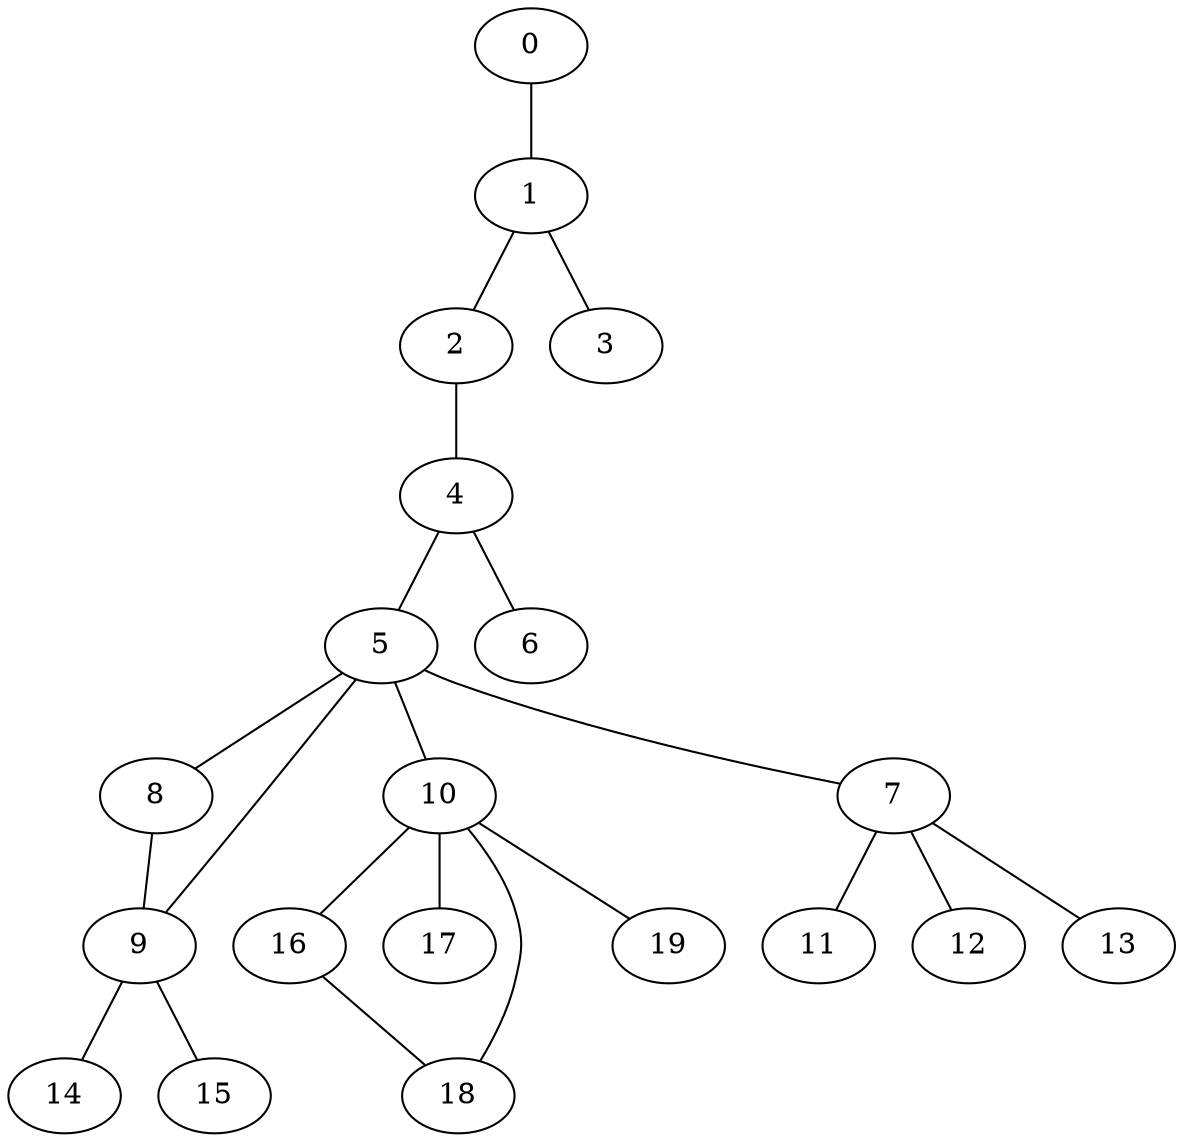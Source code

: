 
graph graphname {
    0 -- 1
1 -- 2
1 -- 3
2 -- 4
4 -- 5
4 -- 6
5 -- 8
5 -- 9
5 -- 10
5 -- 7
7 -- 11
7 -- 12
7 -- 13
8 -- 9
9 -- 14
9 -- 15
10 -- 16
10 -- 17
10 -- 18
10 -- 19
16 -- 18

}
